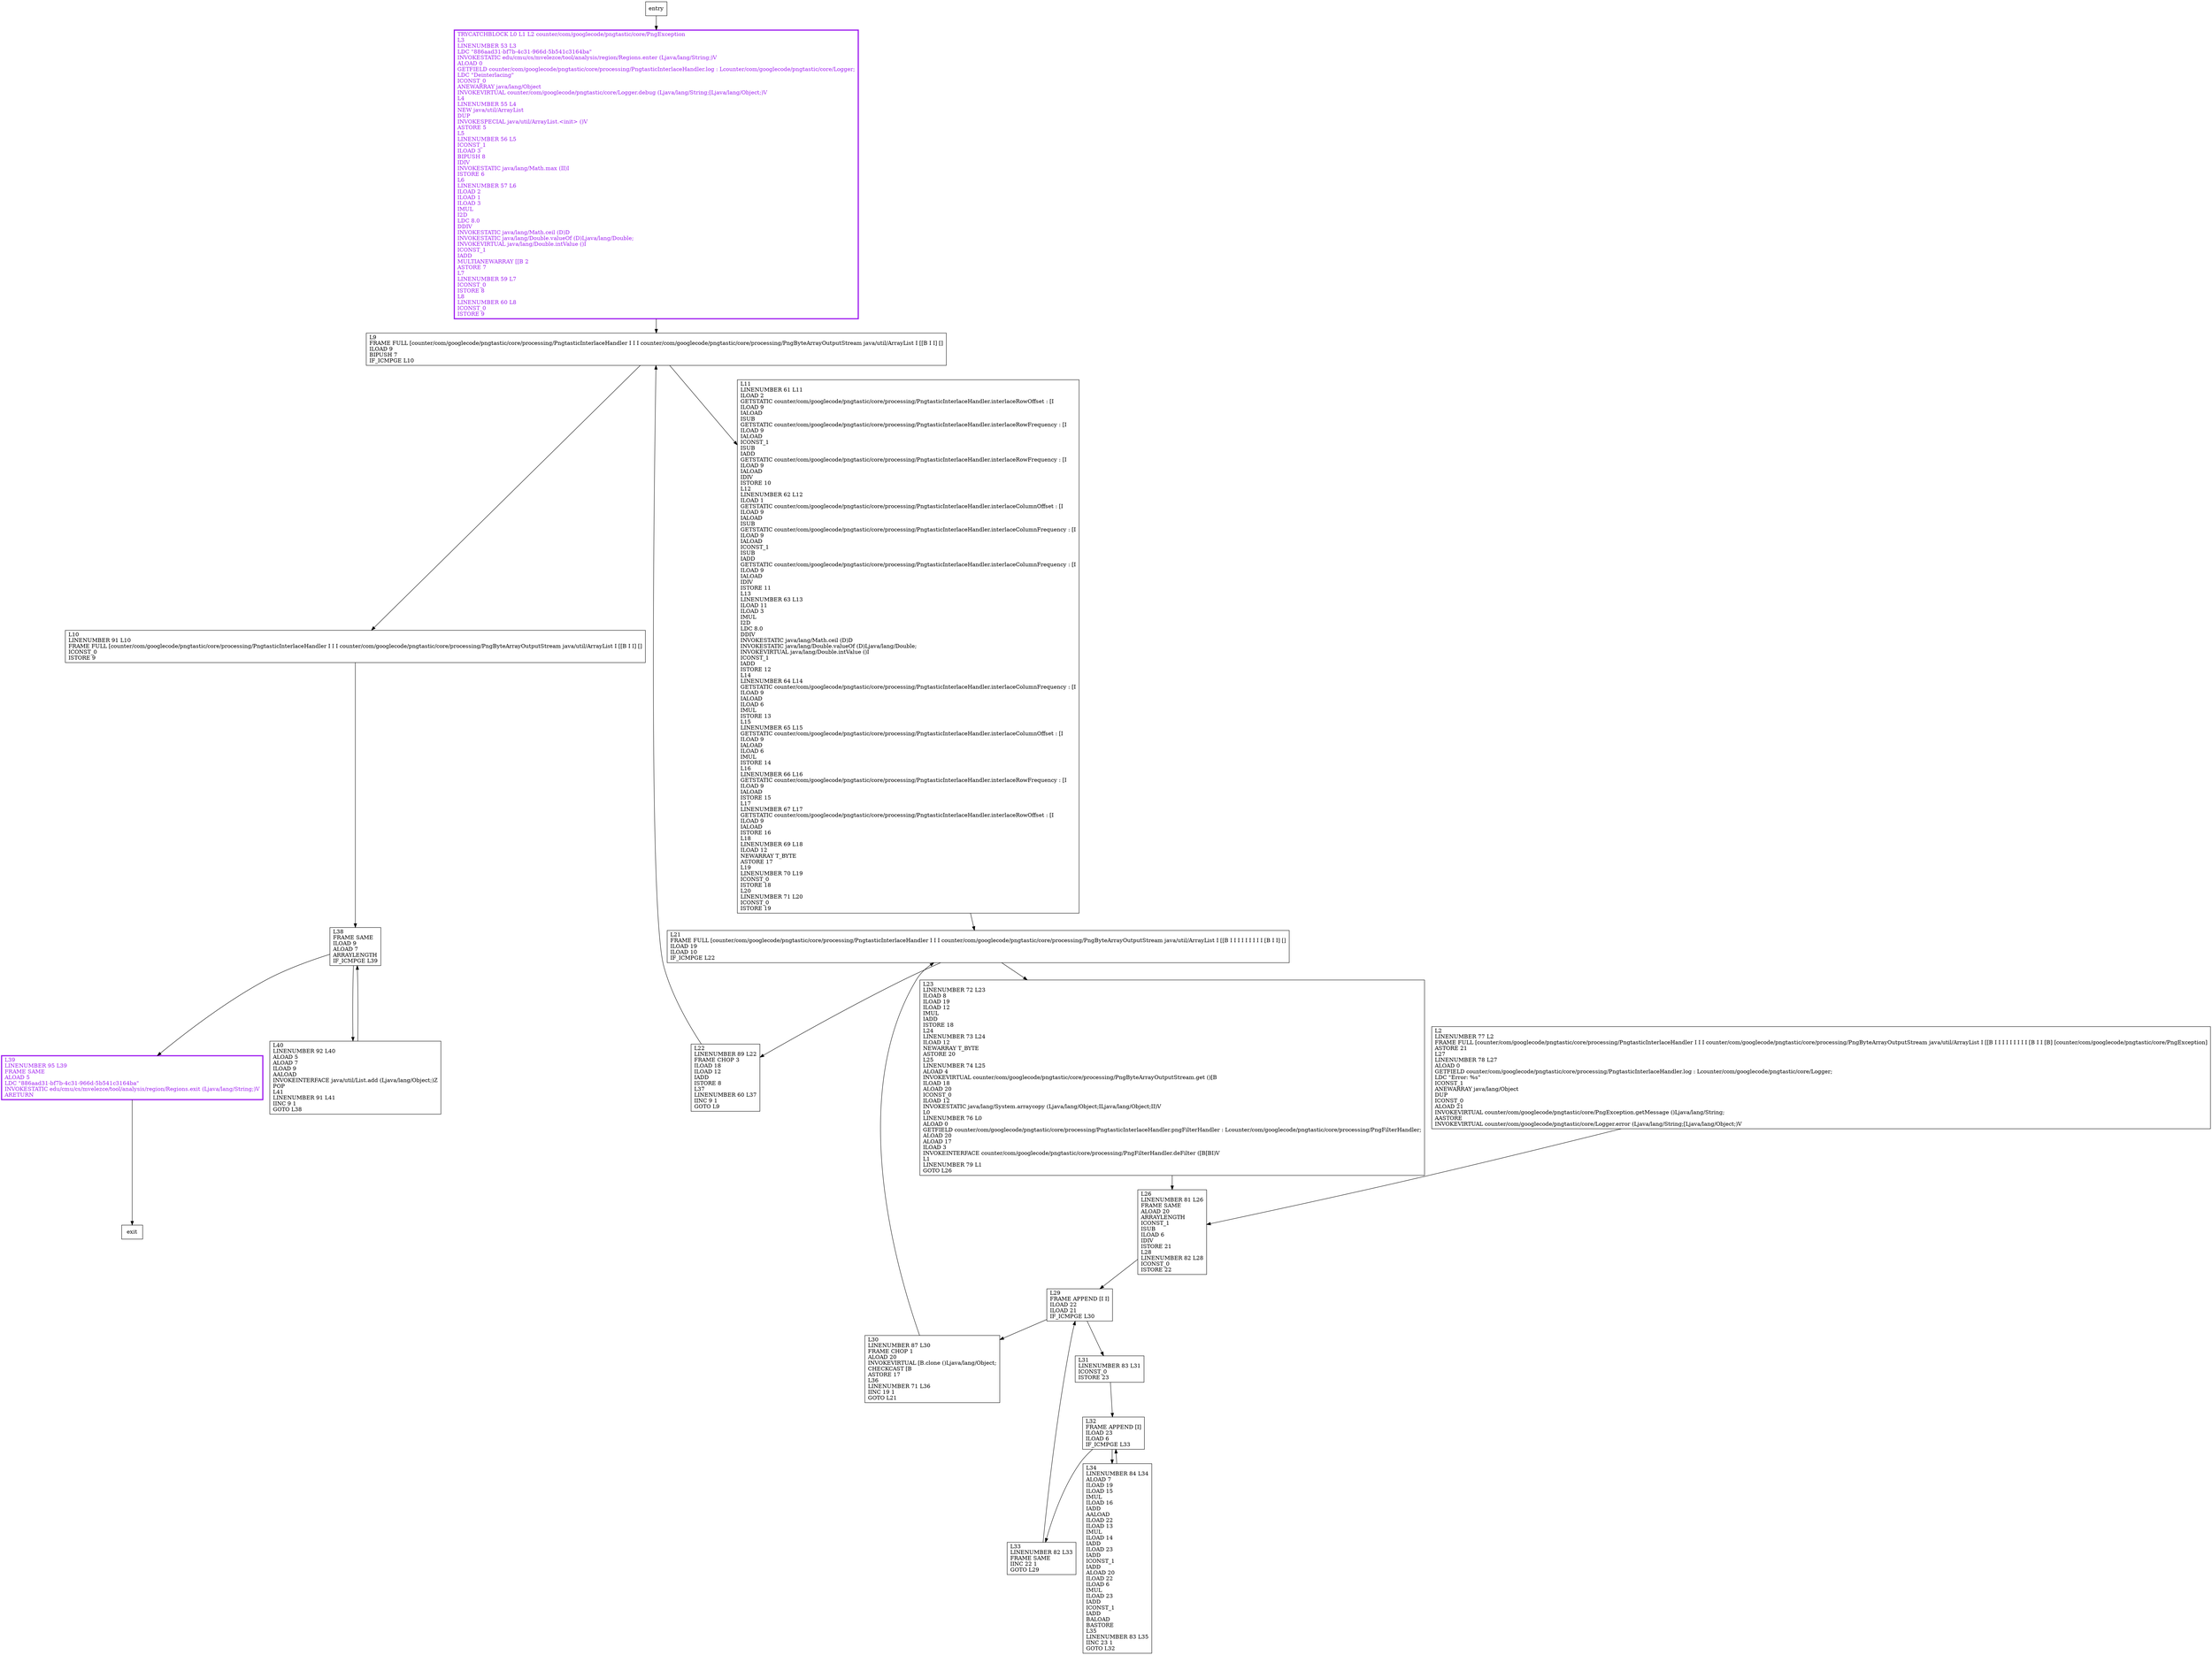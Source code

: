 digraph deInterlace {
node [shape=record];
701317023 [label="L10\lLINENUMBER 91 L10\lFRAME FULL [counter/com/googlecode/pngtastic/core/processing/PngtasticInterlaceHandler I I I counter/com/googlecode/pngtastic/core/processing/PngByteArrayOutputStream java/util/ArrayList I [[B I I] []\lICONST_0\lISTORE 9\l"];
856686478 [label="L32\lFRAME APPEND [I]\lILOAD 23\lILOAD 6\lIF_ICMPGE L33\l"];
903520127 [label="TRYCATCHBLOCK L0 L1 L2 counter/com/googlecode/pngtastic/core/PngException\lL3\lLINENUMBER 53 L3\lLDC \"886aad31-bf7b-4c31-966d-5b541c3164ba\"\lINVOKESTATIC edu/cmu/cs/mvelezce/tool/analysis/region/Regions.enter (Ljava/lang/String;)V\lALOAD 0\lGETFIELD counter/com/googlecode/pngtastic/core/processing/PngtasticInterlaceHandler.log : Lcounter/com/googlecode/pngtastic/core/Logger;\lLDC \"Deinterlacing\"\lICONST_0\lANEWARRAY java/lang/Object\lINVOKEVIRTUAL counter/com/googlecode/pngtastic/core/Logger.debug (Ljava/lang/String;[Ljava/lang/Object;)V\lL4\lLINENUMBER 55 L4\lNEW java/util/ArrayList\lDUP\lINVOKESPECIAL java/util/ArrayList.\<init\> ()V\lASTORE 5\lL5\lLINENUMBER 56 L5\lICONST_1\lILOAD 3\lBIPUSH 8\lIDIV\lINVOKESTATIC java/lang/Math.max (II)I\lISTORE 6\lL6\lLINENUMBER 57 L6\lILOAD 2\lILOAD 1\lILOAD 3\lIMUL\lI2D\lLDC 8.0\lDDIV\lINVOKESTATIC java/lang/Math.ceil (D)D\lINVOKESTATIC java/lang/Double.valueOf (D)Ljava/lang/Double;\lINVOKEVIRTUAL java/lang/Double.intValue ()I\lICONST_1\lIADD\lMULTIANEWARRAY [[B 2\lASTORE 7\lL7\lLINENUMBER 59 L7\lICONST_0\lISTORE 8\lL8\lLINENUMBER 60 L8\lICONST_0\lISTORE 9\l"];
532949290 [label="L22\lLINENUMBER 89 L22\lFRAME CHOP 3\lILOAD 18\lILOAD 12\lIADD\lISTORE 8\lL37\lLINENUMBER 60 L37\lIINC 9 1\lGOTO L9\l"];
1030039487 [label="L38\lFRAME SAME\lILOAD 9\lALOAD 7\lARRAYLENGTH\lIF_ICMPGE L39\l"];
2122607818 [label="L23\lLINENUMBER 72 L23\lILOAD 8\lILOAD 19\lILOAD 12\lIMUL\lIADD\lISTORE 18\lL24\lLINENUMBER 73 L24\lILOAD 12\lNEWARRAY T_BYTE\lASTORE 20\lL25\lLINENUMBER 74 L25\lALOAD 4\lINVOKEVIRTUAL counter/com/googlecode/pngtastic/core/processing/PngByteArrayOutputStream.get ()[B\lILOAD 18\lALOAD 20\lICONST_0\lILOAD 12\lINVOKESTATIC java/lang/System.arraycopy (Ljava/lang/Object;ILjava/lang/Object;II)V\lL0\lLINENUMBER 76 L0\lALOAD 0\lGETFIELD counter/com/googlecode/pngtastic/core/processing/PngtasticInterlaceHandler.pngFilterHandler : Lcounter/com/googlecode/pngtastic/core/processing/PngFilterHandler;\lALOAD 20\lALOAD 17\lILOAD 3\lINVOKEINTERFACE counter/com/googlecode/pngtastic/core/processing/PngFilterHandler.deFilter ([B[BI)V\lL1\lLINENUMBER 79 L1\lGOTO L26\l"];
1047893314 [label="L26\lLINENUMBER 81 L26\lFRAME SAME\lALOAD 20\lARRAYLENGTH\lICONST_1\lISUB\lILOAD 6\lIDIV\lISTORE 21\lL28\lLINENUMBER 82 L28\lICONST_0\lISTORE 22\l"];
1671267089 [label="L2\lLINENUMBER 77 L2\lFRAME FULL [counter/com/googlecode/pngtastic/core/processing/PngtasticInterlaceHandler I I I counter/com/googlecode/pngtastic/core/processing/PngByteArrayOutputStream java/util/ArrayList I [[B I I I I I I I I I [B I I [B] [counter/com/googlecode/pngtastic/core/PngException]\lASTORE 21\lL27\lLINENUMBER 78 L27\lALOAD 0\lGETFIELD counter/com/googlecode/pngtastic/core/processing/PngtasticInterlaceHandler.log : Lcounter/com/googlecode/pngtastic/core/Logger;\lLDC \"Error: %s\"\lICONST_1\lANEWARRAY java/lang/Object\lDUP\lICONST_0\lALOAD 21\lINVOKEVIRTUAL counter/com/googlecode/pngtastic/core/PngException.getMessage ()Ljava/lang/String;\lAASTORE\lINVOKEVIRTUAL counter/com/googlecode/pngtastic/core/Logger.error (Ljava/lang/String;[Ljava/lang/Object;)V\l"];
1563323185 [label="L30\lLINENUMBER 87 L30\lFRAME CHOP 1\lALOAD 20\lINVOKEVIRTUAL [B.clone ()Ljava/lang/Object;\lCHECKCAST [B\lASTORE 17\lL36\lLINENUMBER 71 L36\lIINC 19 1\lGOTO L21\l"];
1708382167 [label="L9\lFRAME FULL [counter/com/googlecode/pngtastic/core/processing/PngtasticInterlaceHandler I I I counter/com/googlecode/pngtastic/core/processing/PngByteArrayOutputStream java/util/ArrayList I [[B I I] []\lILOAD 9\lBIPUSH 7\lIF_ICMPGE L10\l"];
1273792260 [label="L21\lFRAME FULL [counter/com/googlecode/pngtastic/core/processing/PngtasticInterlaceHandler I I I counter/com/googlecode/pngtastic/core/processing/PngByteArrayOutputStream java/util/ArrayList I [[B I I I I I I I I I [B I I] []\lILOAD 19\lILOAD 10\lIF_ICMPGE L22\l"];
9547362 [label="L31\lLINENUMBER 83 L31\lICONST_0\lISTORE 23\l"];
694986604 [label="L39\lLINENUMBER 95 L39\lFRAME SAME\lALOAD 5\lLDC \"886aad31-bf7b-4c31-966d-5b541c3164ba\"\lINVOKESTATIC edu/cmu/cs/mvelezce/tool/analysis/region/Regions.exit (Ljava/lang/String;)V\lARETURN\l"];
312366671 [label="L40\lLINENUMBER 92 L40\lALOAD 5\lALOAD 7\lILOAD 9\lAALOAD\lINVOKEINTERFACE java/util/List.add (Ljava/lang/Object;)Z\lPOP\lL41\lLINENUMBER 91 L41\lIINC 9 1\lGOTO L38\l"];
2052389929 [label="L11\lLINENUMBER 61 L11\lILOAD 2\lGETSTATIC counter/com/googlecode/pngtastic/core/processing/PngtasticInterlaceHandler.interlaceRowOffset : [I\lILOAD 9\lIALOAD\lISUB\lGETSTATIC counter/com/googlecode/pngtastic/core/processing/PngtasticInterlaceHandler.interlaceRowFrequency : [I\lILOAD 9\lIALOAD\lICONST_1\lISUB\lIADD\lGETSTATIC counter/com/googlecode/pngtastic/core/processing/PngtasticInterlaceHandler.interlaceRowFrequency : [I\lILOAD 9\lIALOAD\lIDIV\lISTORE 10\lL12\lLINENUMBER 62 L12\lILOAD 1\lGETSTATIC counter/com/googlecode/pngtastic/core/processing/PngtasticInterlaceHandler.interlaceColumnOffset : [I\lILOAD 9\lIALOAD\lISUB\lGETSTATIC counter/com/googlecode/pngtastic/core/processing/PngtasticInterlaceHandler.interlaceColumnFrequency : [I\lILOAD 9\lIALOAD\lICONST_1\lISUB\lIADD\lGETSTATIC counter/com/googlecode/pngtastic/core/processing/PngtasticInterlaceHandler.interlaceColumnFrequency : [I\lILOAD 9\lIALOAD\lIDIV\lISTORE 11\lL13\lLINENUMBER 63 L13\lILOAD 11\lILOAD 3\lIMUL\lI2D\lLDC 8.0\lDDIV\lINVOKESTATIC java/lang/Math.ceil (D)D\lINVOKESTATIC java/lang/Double.valueOf (D)Ljava/lang/Double;\lINVOKEVIRTUAL java/lang/Double.intValue ()I\lICONST_1\lIADD\lISTORE 12\lL14\lLINENUMBER 64 L14\lGETSTATIC counter/com/googlecode/pngtastic/core/processing/PngtasticInterlaceHandler.interlaceColumnFrequency : [I\lILOAD 9\lIALOAD\lILOAD 6\lIMUL\lISTORE 13\lL15\lLINENUMBER 65 L15\lGETSTATIC counter/com/googlecode/pngtastic/core/processing/PngtasticInterlaceHandler.interlaceColumnOffset : [I\lILOAD 9\lIALOAD\lILOAD 6\lIMUL\lISTORE 14\lL16\lLINENUMBER 66 L16\lGETSTATIC counter/com/googlecode/pngtastic/core/processing/PngtasticInterlaceHandler.interlaceRowFrequency : [I\lILOAD 9\lIALOAD\lISTORE 15\lL17\lLINENUMBER 67 L17\lGETSTATIC counter/com/googlecode/pngtastic/core/processing/PngtasticInterlaceHandler.interlaceRowOffset : [I\lILOAD 9\lIALOAD\lISTORE 16\lL18\lLINENUMBER 69 L18\lILOAD 12\lNEWARRAY T_BYTE\lASTORE 17\lL19\lLINENUMBER 70 L19\lICONST_0\lISTORE 18\lL20\lLINENUMBER 71 L20\lICONST_0\lISTORE 19\l"];
308077751 [label="L33\lLINENUMBER 82 L33\lFRAME SAME\lIINC 22 1\lGOTO L29\l"];
500594918 [label="L34\lLINENUMBER 84 L34\lALOAD 7\lILOAD 19\lILOAD 15\lIMUL\lILOAD 16\lIADD\lAALOAD\lILOAD 22\lILOAD 13\lIMUL\lILOAD 14\lIADD\lILOAD 23\lIADD\lICONST_1\lIADD\lALOAD 20\lILOAD 22\lILOAD 6\lIMUL\lILOAD 23\lIADD\lICONST_1\lIADD\lBALOAD\lBASTORE\lL35\lLINENUMBER 83 L35\lIINC 23 1\lGOTO L32\l"];
1054909747 [label="L29\lFRAME APPEND [I I]\lILOAD 22\lILOAD 21\lIF_ICMPGE L30\l"];
entry;
exit;
701317023 -> 1030039487;
856686478 -> 308077751;
856686478 -> 500594918;
903520127 -> 1708382167;
532949290 -> 1708382167;
1030039487 -> 694986604;
1030039487 -> 312366671;
2122607818 -> 1047893314;
1047893314 -> 1054909747;
1671267089 -> 1047893314;
1563323185 -> 1273792260;
entry -> 903520127;
1708382167 -> 701317023;
1708382167 -> 2052389929;
1273792260 -> 532949290;
1273792260 -> 2122607818;
9547362 -> 856686478;
694986604 -> exit;
312366671 -> 1030039487;
2052389929 -> 1273792260;
308077751 -> 1054909747;
500594918 -> 856686478;
1054909747 -> 9547362;
1054909747 -> 1563323185;
903520127[fontcolor="purple", penwidth=3, color="purple"];
694986604[fontcolor="purple", penwidth=3, color="purple"];
}
